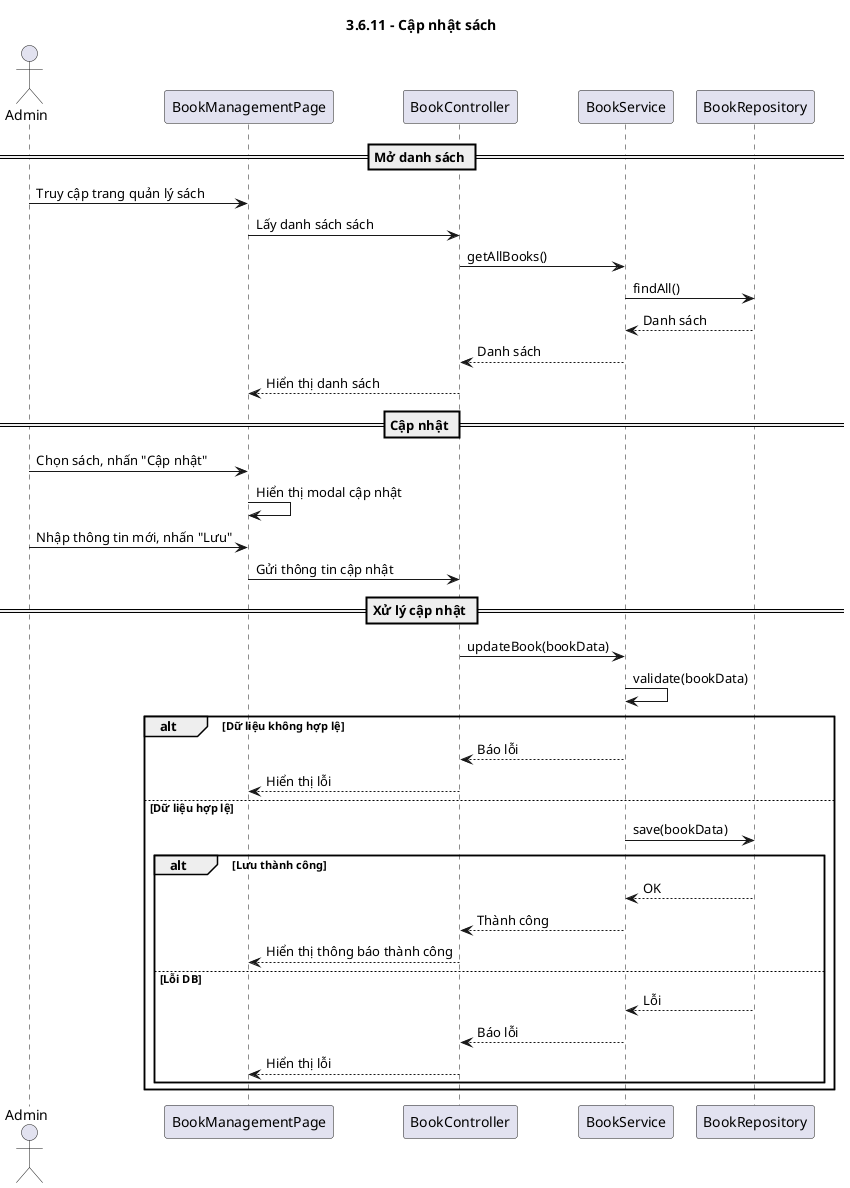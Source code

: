 @startuml
title 3.6.11 - Cập nhật sách

actor Admin
participant "BookManagementPage" as BMP
participant "BookController" as BC
participant "BookService" as BS
participant "BookRepository" as BR

== Mở danh sách ==
Admin -> BMP: Truy cập trang quản lý sách
BMP -> BC: Lấy danh sách sách
BC -> BS: getAllBooks()
BS -> BR: findAll()
BR --> BS: Danh sách
BS --> BC: Danh sách
BC --> BMP: Hiển thị danh sách

== Cập nhật ==
Admin -> BMP: Chọn sách, nhấn "Cập nhật"
BMP -> BMP: Hiển thị modal cập nhật
Admin -> BMP: Nhập thông tin mới, nhấn "Lưu"
BMP -> BC: Gửi thông tin cập nhật

== Xử lý cập nhật ==
BC -> BS: updateBook(bookData)
BS -> BS: validate(bookData)
alt Dữ liệu không hợp lệ
    BS --> BC: Báo lỗi
    BC --> BMP: Hiển thị lỗi
else Dữ liệu hợp lệ
    BS -> BR: save(bookData)
    alt Lưu thành công
        BR --> BS: OK
        BS --> BC: Thành công
        BC --> BMP: Hiển thị thông báo thành công
    else Lỗi DB
        BR --> BS: Lỗi
        BS --> BC: Báo lỗi
        BC --> BMP: Hiển thị lỗi
    end
end

@enduml
